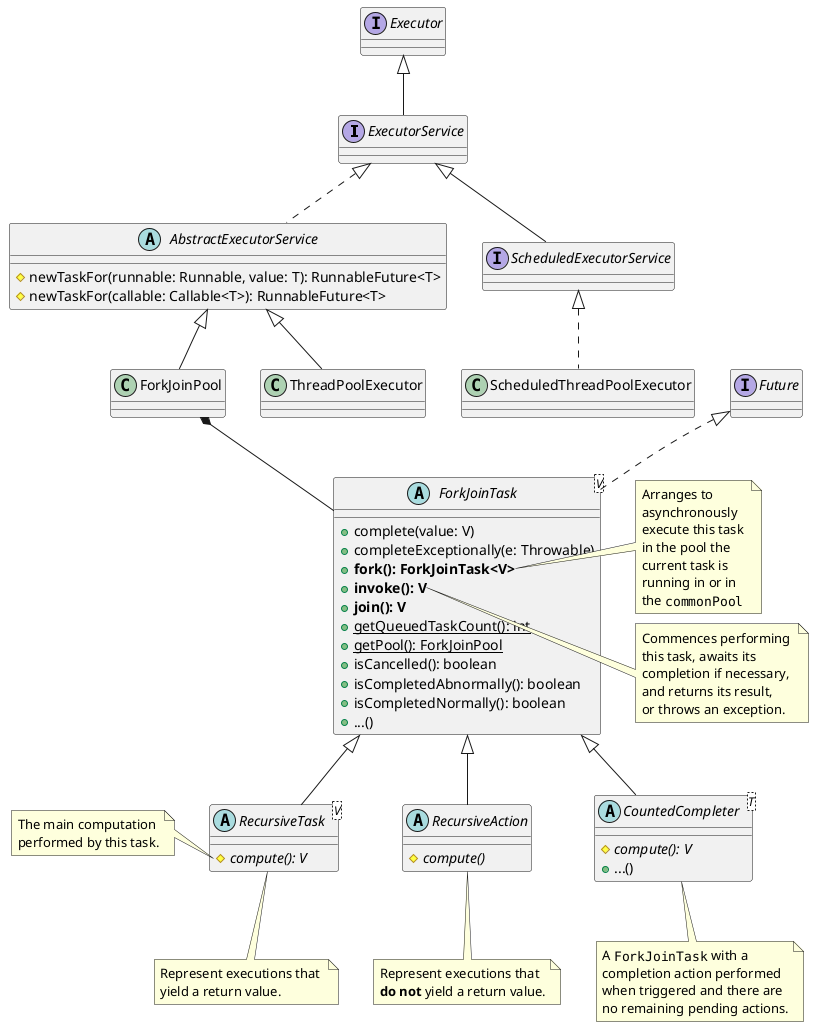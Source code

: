 @startuml executor-classes

interface ExecutorService extends Executor

abstract class AbstractExecutorService implements ExecutorService {
    #newTaskFor(runnable: Runnable, value: T): RunnableFuture<T>
    #newTaskFor(callable: Callable<T>): RunnableFuture<T>
}

class ForkJoinPool extends AbstractExecutorService
class ThreadPoolExecutor extends AbstractExecutorService

abstract class ForkJoinTask<V> implements Future {
    +complete(value: V)
    +completeExceptionally(e: Throwable)
    +**fork(): ForkJoinTask<V>**
    +**invoke(): V**
    +**join(): V**
    +{static} getQueuedTaskCount(): int
    +{static} getPool(): ForkJoinPool
    +isCancelled(): boolean
    +isCompletedAbnormally(): boolean
    +isCompletedNormally(): boolean
    +...()
}
note right of ForkJoinTask::fork
    Arranges to 
    asynchronously 
    execute this task 
    in the pool the 
    current task is 
    running in or in
    the ""commonPool""
end note
note right of ForkJoinTask::invoke
    Commences performing 
    this task, awaits its 
    completion if necessary, 
    and returns its result,
    or throws an exception.
end note
ForkJoinPool *-- ForkJoinTask

abstract class RecursiveTask<V> extends ForkJoinTask {
    #{abstract}compute(): V
}
note left of RecursiveTask::compute
    The main computation 
    performed by this task.
end note
note bottom of RecursiveTask
    Represent executions that 
    yield a return value.
end note

abstract class RecursiveAction extends ForkJoinTask {
    #{abstract}compute()
}
note bottom of RecursiveAction
    Represent executions that 
    **do not** yield a return value.
end note

abstract class CountedCompleter<T> extends ForkJoinTask {
    #{abstract}compute(): V
    +...()
}
note bottom of CountedCompleter
    A ""ForkJoinTask"" with a 
    completion action performed
    when triggered and there are 
    no remaining pending actions.
end note

interface ScheduledExecutorService extends ExecutorService {}

class ScheduledThreadPoolExecutor implements ScheduledExecutorService

@enduml